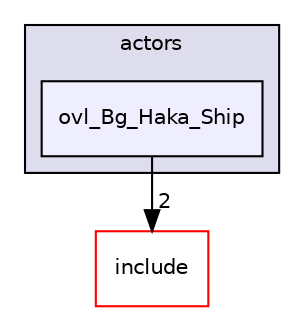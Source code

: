 digraph "src/overlays/actors/ovl_Bg_Haka_Ship" {
  compound=true
  node [ fontsize="10", fontname="Helvetica"];
  edge [ labelfontsize="10", labelfontname="Helvetica"];
  subgraph clusterdir_e93473484be31ce7bcb356bd643a22f8 {
    graph [ bgcolor="#ddddee", pencolor="black", label="actors" fontname="Helvetica", fontsize="10", URL="dir_e93473484be31ce7bcb356bd643a22f8.html"]
  dir_827692f2ffa40bf11b6cb96545480249 [shape=box, label="ovl_Bg_Haka_Ship", style="filled", fillcolor="#eeeeff", pencolor="black", URL="dir_827692f2ffa40bf11b6cb96545480249.html"];
  }
  dir_d44c64559bbebec7f509842c48db8b23 [shape=box label="include" fillcolor="white" style="filled" color="red" URL="dir_d44c64559bbebec7f509842c48db8b23.html"];
  dir_827692f2ffa40bf11b6cb96545480249->dir_d44c64559bbebec7f509842c48db8b23 [headlabel="2", labeldistance=1.5 headhref="dir_000040_000000.html"];
}

